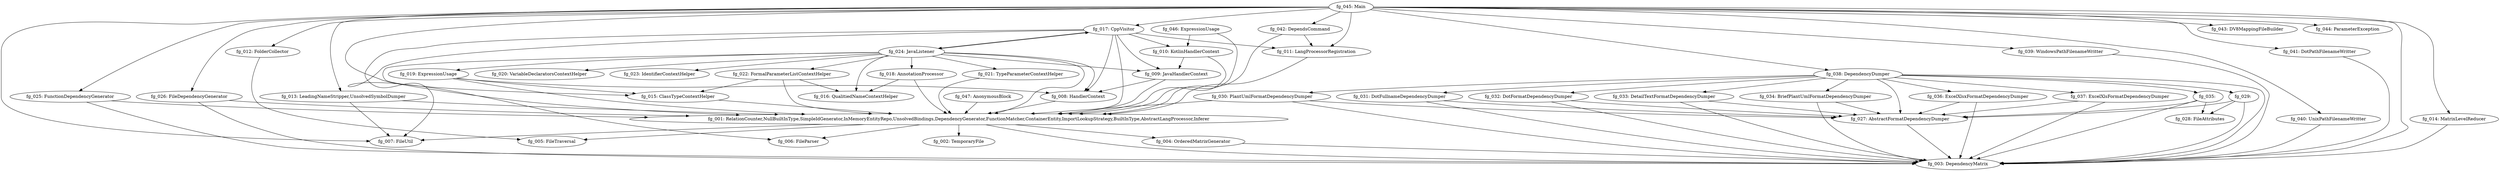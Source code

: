 digraph G { 
"fg_001: RelationCounter,NullBuiltInType,SimpleIdGenerator,InMemoryEntityRepo,UnsolvedBindings,DependencyGenerator,FunctionMatcher,ContainerEntity,ImportLookupStrategy,BuiltInType,AbstractLangProcessor,Inferer" -> "fg_002: TemporaryFile"; 
"fg_001: RelationCounter,NullBuiltInType,SimpleIdGenerator,InMemoryEntityRepo,UnsolvedBindings,DependencyGenerator,FunctionMatcher,ContainerEntity,ImportLookupStrategy,BuiltInType,AbstractLangProcessor,Inferer" -> "fg_005: FileTraversal"; 
"fg_001: RelationCounter,NullBuiltInType,SimpleIdGenerator,InMemoryEntityRepo,UnsolvedBindings,DependencyGenerator,FunctionMatcher,ContainerEntity,ImportLookupStrategy,BuiltInType,AbstractLangProcessor,Inferer" -> "fg_006: FileParser"; 
"fg_001: RelationCounter,NullBuiltInType,SimpleIdGenerator,InMemoryEntityRepo,UnsolvedBindings,DependencyGenerator,FunctionMatcher,ContainerEntity,ImportLookupStrategy,BuiltInType,AbstractLangProcessor,Inferer" -> "fg_003: DependencyMatrix"; 
"fg_001: RelationCounter,NullBuiltInType,SimpleIdGenerator,InMemoryEntityRepo,UnsolvedBindings,DependencyGenerator,FunctionMatcher,ContainerEntity,ImportLookupStrategy,BuiltInType,AbstractLangProcessor,Inferer" -> "fg_004: OrderedMatrixGenerator"; 
"fg_001: RelationCounter,NullBuiltInType,SimpleIdGenerator,InMemoryEntityRepo,UnsolvedBindings,DependencyGenerator,FunctionMatcher,ContainerEntity,ImportLookupStrategy,BuiltInType,AbstractLangProcessor,Inferer" -> "fg_007: FileUtil"; 
"fg_004: OrderedMatrixGenerator" -> "fg_003: DependencyMatrix"; 
"fg_008: HandlerContext" -> "fg_001: RelationCounter,NullBuiltInType,SimpleIdGenerator,InMemoryEntityRepo,UnsolvedBindings,DependencyGenerator,FunctionMatcher,ContainerEntity,ImportLookupStrategy,BuiltInType,AbstractLangProcessor,Inferer"; 
"fg_009: JavaHandlerContext" -> "fg_008: HandlerContext"; 
"fg_009: JavaHandlerContext" -> "fg_001: RelationCounter,NullBuiltInType,SimpleIdGenerator,InMemoryEntityRepo,UnsolvedBindings,DependencyGenerator,FunctionMatcher,ContainerEntity,ImportLookupStrategy,BuiltInType,AbstractLangProcessor,Inferer"; 
"fg_010: KotlinHandlerContext" -> "fg_009: JavaHandlerContext"; 
"fg_010: KotlinHandlerContext" -> "fg_001: RelationCounter,NullBuiltInType,SimpleIdGenerator,InMemoryEntityRepo,UnsolvedBindings,DependencyGenerator,FunctionMatcher,ContainerEntity,ImportLookupStrategy,BuiltInType,AbstractLangProcessor,Inferer"; 
"fg_011: LangProcessorRegistration" -> "fg_001: RelationCounter,NullBuiltInType,SimpleIdGenerator,InMemoryEntityRepo,UnsolvedBindings,DependencyGenerator,FunctionMatcher,ContainerEntity,ImportLookupStrategy,BuiltInType,AbstractLangProcessor,Inferer"; 
"fg_012: FolderCollector" -> "fg_005: FileTraversal"; 
"fg_013: LeadingNameStripper,UnsolvedSymbolDumper" -> "fg_007: FileUtil"; 
"fg_013: LeadingNameStripper,UnsolvedSymbolDumper" -> "fg_001: RelationCounter,NullBuiltInType,SimpleIdGenerator,InMemoryEntityRepo,UnsolvedBindings,DependencyGenerator,FunctionMatcher,ContainerEntity,ImportLookupStrategy,BuiltInType,AbstractLangProcessor,Inferer"; 
"fg_014: MatrixLevelReducer" -> "fg_003: DependencyMatrix"; 
"fg_015: ClassTypeContextHelper" -> "fg_001: RelationCounter,NullBuiltInType,SimpleIdGenerator,InMemoryEntityRepo,UnsolvedBindings,DependencyGenerator,FunctionMatcher,ContainerEntity,ImportLookupStrategy,BuiltInType,AbstractLangProcessor,Inferer"; 
"fg_017: CppVisitor" -> "fg_006: FileParser"; 
"fg_017: CppVisitor" -> "fg_008: HandlerContext"; 
"fg_017: CppVisitor" -> "fg_024: JavaListener"; 
"fg_017: CppVisitor" -> "fg_009: JavaHandlerContext"; 
"fg_017: CppVisitor" -> "fg_011: LangProcessorRegistration"; 
"fg_017: CppVisitor" -> "fg_007: FileUtil"; 
"fg_017: CppVisitor" -> "fg_010: KotlinHandlerContext"; 
"fg_017: CppVisitor" -> "fg_001: RelationCounter,NullBuiltInType,SimpleIdGenerator,InMemoryEntityRepo,UnsolvedBindings,DependencyGenerator,FunctionMatcher,ContainerEntity,ImportLookupStrategy,BuiltInType,AbstractLangProcessor,Inferer"; 
"fg_018: AnnotationProcessor" -> "fg_016: QualitiedNameContextHelper"; 
"fg_018: AnnotationProcessor" -> "fg_001: RelationCounter,NullBuiltInType,SimpleIdGenerator,InMemoryEntityRepo,UnsolvedBindings,DependencyGenerator,FunctionMatcher,ContainerEntity,ImportLookupStrategy,BuiltInType,AbstractLangProcessor,Inferer"; 
"fg_019: ExpressionUsage" -> "fg_008: HandlerContext"; 
"fg_019: ExpressionUsage" -> "fg_015: ClassTypeContextHelper"; 
"fg_019: ExpressionUsage" -> "fg_001: RelationCounter,NullBuiltInType,SimpleIdGenerator,InMemoryEntityRepo,UnsolvedBindings,DependencyGenerator,FunctionMatcher,ContainerEntity,ImportLookupStrategy,BuiltInType,AbstractLangProcessor,Inferer"; 
"fg_021: TypeParameterContextHelper" -> "fg_001: RelationCounter,NullBuiltInType,SimpleIdGenerator,InMemoryEntityRepo,UnsolvedBindings,DependencyGenerator,FunctionMatcher,ContainerEntity,ImportLookupStrategy,BuiltInType,AbstractLangProcessor,Inferer"; 
"fg_022: FormalParameterListContextHelper" -> "fg_016: QualitiedNameContextHelper"; 
"fg_022: FormalParameterListContextHelper" -> "fg_015: ClassTypeContextHelper"; 
"fg_022: FormalParameterListContextHelper" -> "fg_001: RelationCounter,NullBuiltInType,SimpleIdGenerator,InMemoryEntityRepo,UnsolvedBindings,DependencyGenerator,FunctionMatcher,ContainerEntity,ImportLookupStrategy,BuiltInType,AbstractLangProcessor,Inferer"; 
"fg_024: JavaListener" -> "fg_020: VariableDeclaratorsContextHelper"; 
"fg_024: JavaListener" -> "fg_021: TypeParameterContextHelper"; 
"fg_024: JavaListener" -> "fg_008: HandlerContext"; 
"fg_024: JavaListener" -> "fg_019: ExpressionUsage"; 
"fg_024: JavaListener" -> "fg_016: QualitiedNameContextHelper"; 
"fg_024: JavaListener" -> "fg_009: JavaHandlerContext"; 
"fg_024: JavaListener" -> "fg_022: FormalParameterListContextHelper"; 
"fg_024: JavaListener" -> "fg_018: AnnotationProcessor"; 
"fg_024: JavaListener" -> "fg_015: ClassTypeContextHelper"; 
"fg_024: JavaListener" -> "fg_023: IdentifierContextHelper"; 
"fg_024: JavaListener" -> "fg_017: CppVisitor"; 
"fg_024: JavaListener" -> "fg_001: RelationCounter,NullBuiltInType,SimpleIdGenerator,InMemoryEntityRepo,UnsolvedBindings,DependencyGenerator,FunctionMatcher,ContainerEntity,ImportLookupStrategy,BuiltInType,AbstractLangProcessor,Inferer"; 
"fg_025: FunctionDependencyGenerator" -> "fg_003: DependencyMatrix"; 
"fg_025: FunctionDependencyGenerator" -> "fg_001: RelationCounter,NullBuiltInType,SimpleIdGenerator,InMemoryEntityRepo,UnsolvedBindings,DependencyGenerator,FunctionMatcher,ContainerEntity,ImportLookupStrategy,BuiltInType,AbstractLangProcessor,Inferer"; 
"fg_026: FileDependencyGenerator" -> "fg_003: DependencyMatrix"; 
"fg_026: FileDependencyGenerator" -> "fg_001: RelationCounter,NullBuiltInType,SimpleIdGenerator,InMemoryEntityRepo,UnsolvedBindings,DependencyGenerator,FunctionMatcher,ContainerEntity,ImportLookupStrategy,BuiltInType,AbstractLangProcessor,Inferer"; 
"fg_027: AbstractFormatDependencyDumper" -> "fg_003: DependencyMatrix"; 
"fg_029: " -> "fg_003: DependencyMatrix"; 
"fg_029: " -> "fg_028: FileAttributes"; 
"fg_029: " -> "fg_027: AbstractFormatDependencyDumper"; 
"fg_030: PlantUmlFormatDependencyDumper" -> "fg_003: DependencyMatrix"; 
"fg_030: PlantUmlFormatDependencyDumper" -> "fg_001: RelationCounter,NullBuiltInType,SimpleIdGenerator,InMemoryEntityRepo,UnsolvedBindings,DependencyGenerator,FunctionMatcher,ContainerEntity,ImportLookupStrategy,BuiltInType,AbstractLangProcessor,Inferer"; 
"fg_030: PlantUmlFormatDependencyDumper" -> "fg_027: AbstractFormatDependencyDumper"; 
"fg_031: DotFullnameDependencyDumper" -> "fg_003: DependencyMatrix"; 
"fg_031: DotFullnameDependencyDumper" -> "fg_027: AbstractFormatDependencyDumper"; 
"fg_032: DotFormatDependencyDumper" -> "fg_003: DependencyMatrix"; 
"fg_032: DotFormatDependencyDumper" -> "fg_027: AbstractFormatDependencyDumper"; 
"fg_033: DetailTextFormatDependencyDumper" -> "fg_003: DependencyMatrix"; 
"fg_033: DetailTextFormatDependencyDumper" -> "fg_027: AbstractFormatDependencyDumper"; 
"fg_034: BriefPlantUmlFormatDependencyDumper" -> "fg_003: DependencyMatrix"; 
"fg_034: BriefPlantUmlFormatDependencyDumper" -> "fg_027: AbstractFormatDependencyDumper"; 
"fg_035: " -> "fg_003: DependencyMatrix"; 
"fg_035: " -> "fg_028: FileAttributes"; 
"fg_035: " -> "fg_027: AbstractFormatDependencyDumper"; 
"fg_036: ExcelXlsxFormatDependencyDumper" -> "fg_003: DependencyMatrix"; 
"fg_036: ExcelXlsxFormatDependencyDumper" -> "fg_027: AbstractFormatDependencyDumper"; 
"fg_037: ExcelXlsFormatDependencyDumper" -> "fg_003: DependencyMatrix"; 
"fg_037: ExcelXlsFormatDependencyDumper" -> "fg_027: AbstractFormatDependencyDumper"; 
"fg_038: DependencyDumper" -> "fg_033: DetailTextFormatDependencyDumper"; 
"fg_038: DependencyDumper" -> "fg_032: DotFormatDependencyDumper"; 
"fg_038: DependencyDumper" -> "fg_003: DependencyMatrix"; 
"fg_038: DependencyDumper" -> "fg_037: ExcelXlsFormatDependencyDumper"; 
"fg_038: DependencyDumper" -> "fg_029: "; 
"fg_038: DependencyDumper" -> "fg_030: PlantUmlFormatDependencyDumper"; 
"fg_038: DependencyDumper" -> "fg_031: DotFullnameDependencyDumper"; 
"fg_038: DependencyDumper" -> "fg_034: BriefPlantUmlFormatDependencyDumper"; 
"fg_038: DependencyDumper" -> "fg_035: "; 
"fg_038: DependencyDumper" -> "fg_036: ExcelXlsxFormatDependencyDumper"; 
"fg_038: DependencyDumper" -> "fg_027: AbstractFormatDependencyDumper"; 
"fg_039: WindowsPathFilenameWritter" -> "fg_003: DependencyMatrix"; 
"fg_040: UnixPathFilenameWritter" -> "fg_003: DependencyMatrix"; 
"fg_041: DotPathFilenameWritter" -> "fg_003: DependencyMatrix"; 
"fg_042: DependsCommand" -> "fg_011: LangProcessorRegistration"; 
"fg_042: DependsCommand" -> "fg_001: RelationCounter,NullBuiltInType,SimpleIdGenerator,InMemoryEntityRepo,UnsolvedBindings,DependencyGenerator,FunctionMatcher,ContainerEntity,ImportLookupStrategy,BuiltInType,AbstractLangProcessor,Inferer"; 
"fg_045: Main" -> "fg_039: WindowsPathFilenameWritter"; 
"fg_045: Main" -> "fg_038: DependencyDumper"; 
"fg_045: Main" -> "fg_040: UnixPathFilenameWritter"; 
"fg_045: Main" -> "fg_003: DependencyMatrix"; 
"fg_045: Main" -> "fg_012: FolderCollector"; 
"fg_045: Main" -> "fg_011: LangProcessorRegistration"; 
"fg_045: Main" -> "fg_013: LeadingNameStripper,UnsolvedSymbolDumper"; 
"fg_045: Main" -> "fg_043: DV8MappingFileBuilder"; 
"fg_045: Main" -> "fg_001: RelationCounter,NullBuiltInType,SimpleIdGenerator,InMemoryEntityRepo,UnsolvedBindings,DependencyGenerator,FunctionMatcher,ContainerEntity,ImportLookupStrategy,BuiltInType,AbstractLangProcessor,Inferer"; 
"fg_045: Main" -> "fg_042: DependsCommand"; 
"fg_045: Main" -> "fg_041: DotPathFilenameWritter"; 
"fg_045: Main" -> "fg_044: ParameterException"; 
"fg_045: Main" -> "fg_014: MatrixLevelReducer"; 
"fg_045: Main" -> "fg_007: FileUtil"; 
"fg_045: Main" -> "fg_017: CppVisitor"; 
"fg_045: Main" -> "fg_026: FileDependencyGenerator"; 
"fg_045: Main" -> "fg_025: FunctionDependencyGenerator"; 
"fg_046: ExpressionUsage" -> "fg_010: KotlinHandlerContext"; 
"fg_046: ExpressionUsage" -> "fg_001: RelationCounter,NullBuiltInType,SimpleIdGenerator,InMemoryEntityRepo,UnsolvedBindings,DependencyGenerator,FunctionMatcher,ContainerEntity,ImportLookupStrategy,BuiltInType,AbstractLangProcessor,Inferer"; 
"fg_047: AnonymousBlock" -> "fg_001: RelationCounter,NullBuiltInType,SimpleIdGenerator,InMemoryEntityRepo,UnsolvedBindings,DependencyGenerator,FunctionMatcher,ContainerEntity,ImportLookupStrategy,BuiltInType,AbstractLangProcessor,Inferer"; 
}